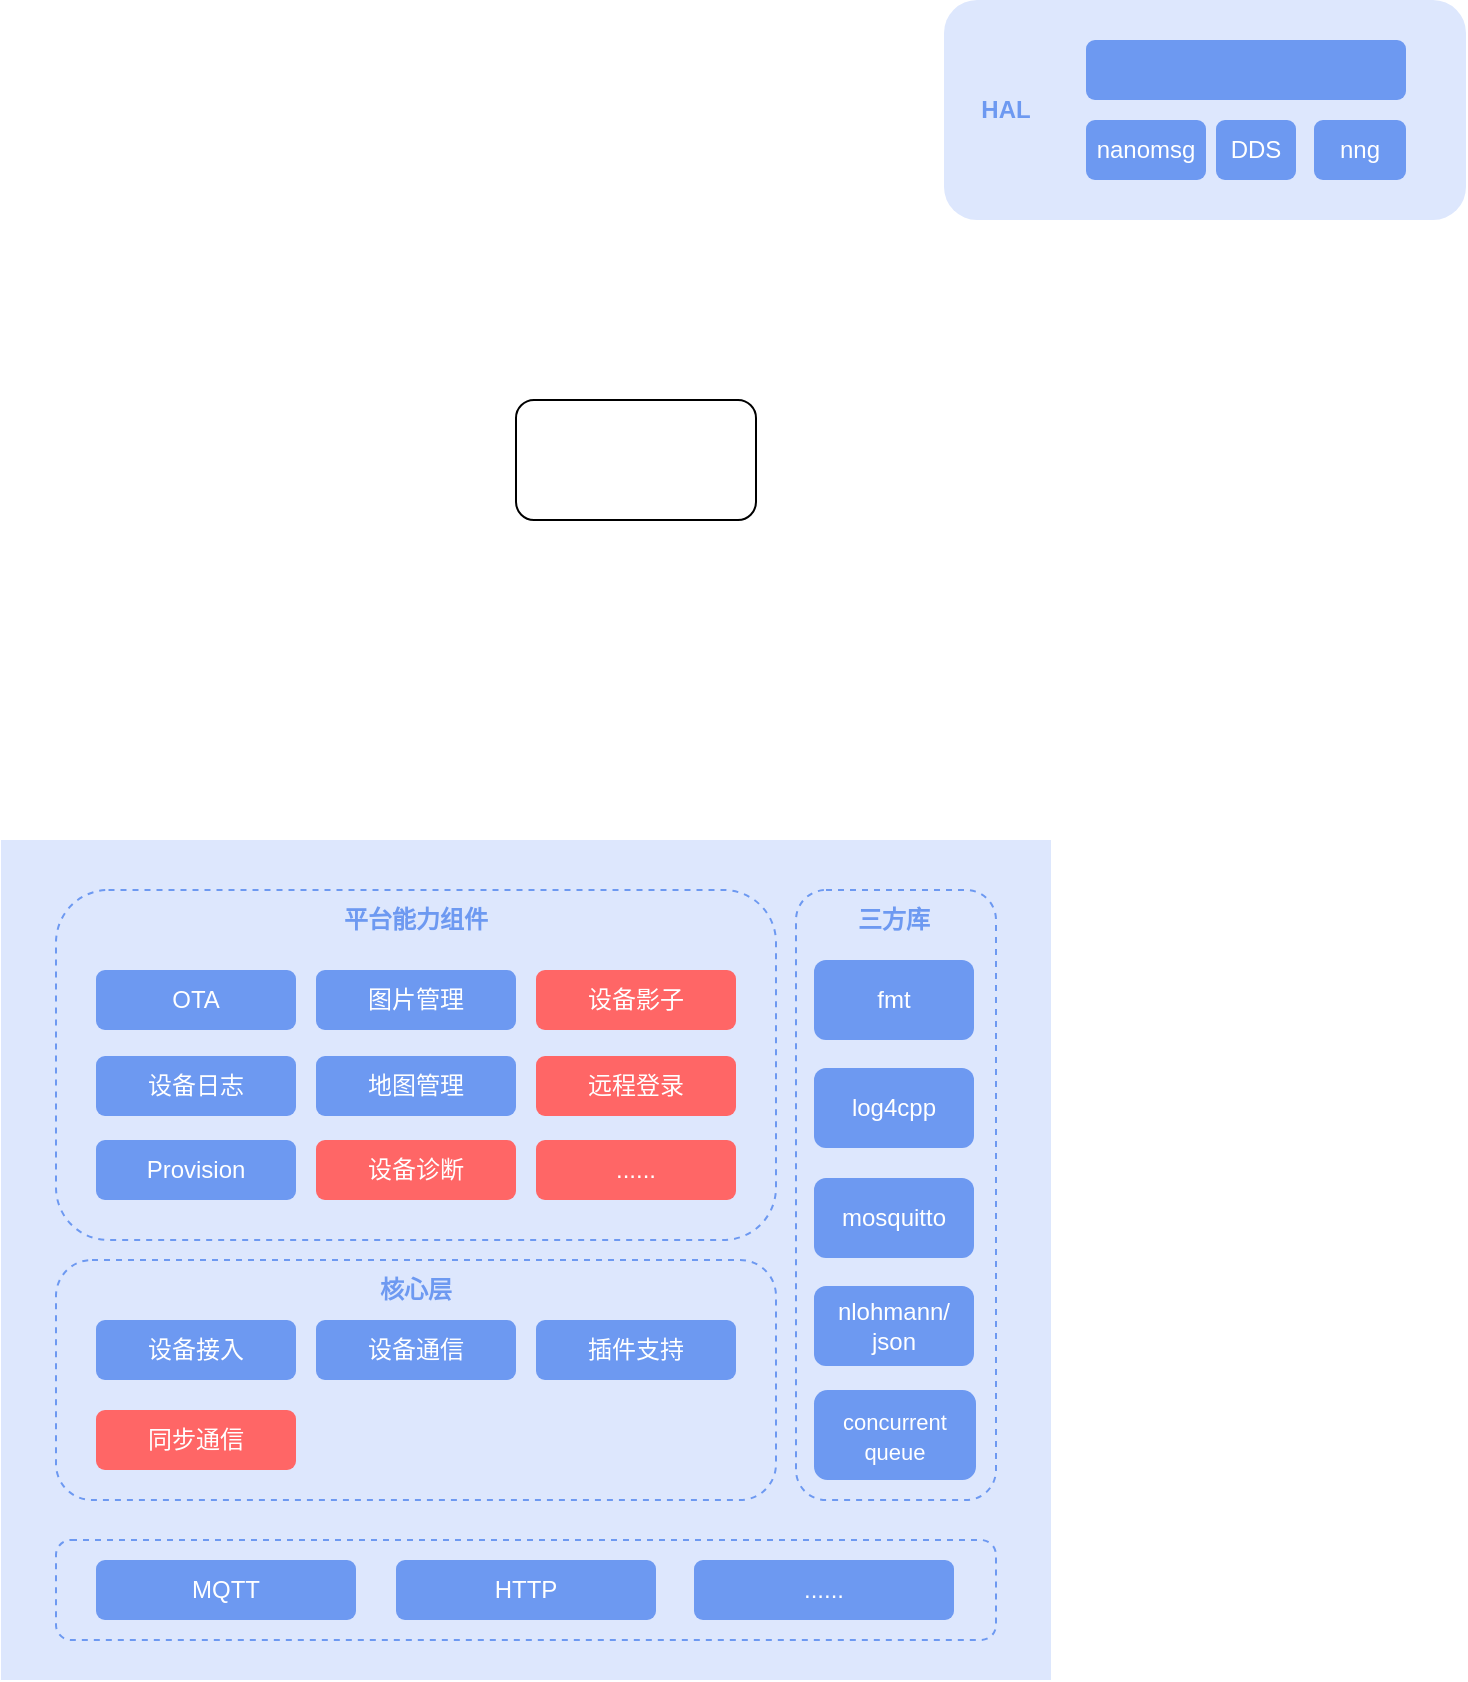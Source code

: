 <mxfile version="22.1.17" type="github">
  <diagram id="prtHgNgQTEPvFCAcTncT" name="Page-1">
    <mxGraphModel dx="1434" dy="746" grid="1" gridSize="10" guides="1" tooltips="1" connect="1" arrows="1" fold="1" page="1" pageScale="1" pageWidth="827" pageHeight="1169" math="0" shadow="0">
      <root>
        <mxCell id="0" />
        <mxCell id="1" parent="0" />
        <mxCell id="qaKPtoEPgV3FhxAwNnen-60" value="" style="rounded=1;whiteSpace=wrap;html=1;fillColor=#dde7fd;strokeColor=none;" vertex="1" parent="1">
          <mxGeometry x="554" y="200" width="261" height="110" as="geometry" />
        </mxCell>
        <mxCell id="qaKPtoEPgV3FhxAwNnen-61" value="" style="rounded=1;whiteSpace=wrap;html=1;strokeColor=none;fillColor=#6d99f1;fontColor=#ffffff;" vertex="1" parent="1">
          <mxGeometry x="625" y="220" width="160" height="30" as="geometry" />
        </mxCell>
        <mxCell id="qaKPtoEPgV3FhxAwNnen-62" value="nanomsg" style="rounded=1;whiteSpace=wrap;html=1;strokeColor=none;fillColor=#6d99f1;fontColor=#ffffff;" vertex="1" parent="1">
          <mxGeometry x="625" y="260" width="60" height="30" as="geometry" />
        </mxCell>
        <mxCell id="qaKPtoEPgV3FhxAwNnen-63" value="DDS" style="rounded=1;whiteSpace=wrap;html=1;strokeColor=none;fillColor=#6d99f1;fontColor=#ffffff;" vertex="1" parent="1">
          <mxGeometry x="690" y="260" width="40" height="30" as="geometry" />
        </mxCell>
        <mxCell id="qaKPtoEPgV3FhxAwNnen-64" value="HAL" style="text;html=1;strokeColor=none;fillColor=none;align=center;verticalAlign=middle;whiteSpace=wrap;rounded=0;fontColor=#6d99f1;fontStyle=1" vertex="1" parent="1">
          <mxGeometry x="550" y="240" width="70" height="30" as="geometry" />
        </mxCell>
        <mxCell id="qaKPtoEPgV3FhxAwNnen-72" value="nng" style="rounded=1;whiteSpace=wrap;html=1;strokeColor=none;fillColor=#6d99f1;fontColor=#ffffff;" vertex="1" parent="1">
          <mxGeometry x="739" y="260" width="46" height="30" as="geometry" />
        </mxCell>
        <mxCell id="qaKPtoEPgV3FhxAwNnen-79" value="" style="rounded=0;whiteSpace=wrap;html=1;fillColor=#dde7fd;strokeColor=none;glass=0;shadow=0;" vertex="1" parent="1">
          <mxGeometry x="82.5" y="620" width="525" height="420" as="geometry" />
        </mxCell>
        <mxCell id="qaKPtoEPgV3FhxAwNnen-80" value="MQTT" style="rounded=1;whiteSpace=wrap;html=1;strokeColor=none;fillColor=#6d99f1;fontColor=#ffffff;" vertex="1" parent="1">
          <mxGeometry x="130" y="980" width="130" height="30" as="geometry" />
        </mxCell>
        <mxCell id="qaKPtoEPgV3FhxAwNnen-81" value="HTTP" style="rounded=1;whiteSpace=wrap;html=1;strokeColor=none;fillColor=#6d99f1;fontColor=#ffffff;" vertex="1" parent="1">
          <mxGeometry x="280" y="980" width="130" height="30" as="geometry" />
        </mxCell>
        <mxCell id="qaKPtoEPgV3FhxAwNnen-82" value="" style="rounded=1;whiteSpace=wrap;html=1;fillColor=none;dashed=1;strokeColor=#6d99f1;" vertex="1" parent="1">
          <mxGeometry x="110" y="830" width="360" height="120" as="geometry" />
        </mxCell>
        <mxCell id="qaKPtoEPgV3FhxAwNnen-84" value="核心层" style="text;html=1;strokeColor=none;fillColor=none;align=center;verticalAlign=middle;whiteSpace=wrap;rounded=0;fontColor=#6d99f1;fontStyle=1" vertex="1" parent="1">
          <mxGeometry x="255" y="830" width="70" height="30" as="geometry" />
        </mxCell>
        <mxCell id="qaKPtoEPgV3FhxAwNnen-86" value="" style="rounded=1;whiteSpace=wrap;html=1;fillColor=none;dashed=1;strokeColor=#6d99f1;" vertex="1" parent="1">
          <mxGeometry x="110" y="645" width="360" height="175" as="geometry" />
        </mxCell>
        <mxCell id="qaKPtoEPgV3FhxAwNnen-88" value="平台能力组件" style="text;html=1;strokeColor=none;fillColor=none;align=center;verticalAlign=middle;whiteSpace=wrap;rounded=0;fontColor=#6d99f1;fontStyle=1" vertex="1" parent="1">
          <mxGeometry x="250" y="645" width="80" height="30" as="geometry" />
        </mxCell>
        <mxCell id="qaKPtoEPgV3FhxAwNnen-89" value="设备日志" style="rounded=1;whiteSpace=wrap;html=1;strokeColor=none;fillColor=#6d99f1;fontColor=#ffffff;" vertex="1" parent="1">
          <mxGeometry x="130" y="728" width="100" height="30" as="geometry" />
        </mxCell>
        <mxCell id="qaKPtoEPgV3FhxAwNnen-91" value="" style="rounded=1;whiteSpace=wrap;html=1;" vertex="1" parent="1">
          <mxGeometry x="340" y="400" width="120" height="60" as="geometry" />
        </mxCell>
        <mxCell id="qaKPtoEPgV3FhxAwNnen-93" value="OTA" style="rounded=1;whiteSpace=wrap;html=1;strokeColor=none;fillColor=#6d99f1;fontColor=#ffffff;" vertex="1" parent="1">
          <mxGeometry x="130" y="685" width="100" height="30" as="geometry" />
        </mxCell>
        <mxCell id="qaKPtoEPgV3FhxAwNnen-95" value="设备影子" style="rounded=1;whiteSpace=wrap;html=1;strokeColor=none;fillColor=#FF6666;fontColor=#ffffff;" vertex="1" parent="1">
          <mxGeometry x="350" y="685" width="100" height="30" as="geometry" />
        </mxCell>
        <mxCell id="qaKPtoEPgV3FhxAwNnen-96" value="远程登录" style="rounded=1;whiteSpace=wrap;html=1;strokeColor=none;fillColor=#FF6666;fontColor=#ffffff;" vertex="1" parent="1">
          <mxGeometry x="350" y="728" width="100" height="30" as="geometry" />
        </mxCell>
        <mxCell id="qaKPtoEPgV3FhxAwNnen-97" value="设备诊断" style="rounded=1;whiteSpace=wrap;html=1;strokeColor=none;fillColor=#FF6666;fontColor=#ffffff;" vertex="1" parent="1">
          <mxGeometry x="240" y="770" width="100" height="30" as="geometry" />
        </mxCell>
        <mxCell id="qaKPtoEPgV3FhxAwNnen-98" value="图片管理" style="rounded=1;whiteSpace=wrap;html=1;strokeColor=none;fillColor=#6d99f1;fontColor=#ffffff;" vertex="1" parent="1">
          <mxGeometry x="240" y="685" width="100" height="30" as="geometry" />
        </mxCell>
        <mxCell id="qaKPtoEPgV3FhxAwNnen-99" value="地图管理" style="rounded=1;whiteSpace=wrap;html=1;strokeColor=none;fillColor=#6d99f1;fontColor=#ffffff;" vertex="1" parent="1">
          <mxGeometry x="240" y="728" width="100" height="30" as="geometry" />
        </mxCell>
        <mxCell id="qaKPtoEPgV3FhxAwNnen-100" value="设备接入" style="rounded=1;whiteSpace=wrap;html=1;strokeColor=none;fillColor=#6d99f1;fontColor=#ffffff;" vertex="1" parent="1">
          <mxGeometry x="130" y="860" width="100" height="30" as="geometry" />
        </mxCell>
        <mxCell id="qaKPtoEPgV3FhxAwNnen-101" value="设备通信" style="rounded=1;whiteSpace=wrap;html=1;strokeColor=none;fillColor=#6d99f1;fontColor=#ffffff;" vertex="1" parent="1">
          <mxGeometry x="240" y="860" width="100" height="30" as="geometry" />
        </mxCell>
        <mxCell id="qaKPtoEPgV3FhxAwNnen-102" value="插件支持" style="rounded=1;whiteSpace=wrap;html=1;strokeColor=none;fillColor=#6d99f1;fontColor=#ffffff;" vertex="1" parent="1">
          <mxGeometry x="350" y="860" width="100" height="30" as="geometry" />
        </mxCell>
        <mxCell id="qaKPtoEPgV3FhxAwNnen-104" value="......" style="rounded=1;whiteSpace=wrap;html=1;strokeColor=none;fillColor=#FF6666;fontColor=#ffffff;" vertex="1" parent="1">
          <mxGeometry x="350" y="770" width="100" height="30" as="geometry" />
        </mxCell>
        <mxCell id="qaKPtoEPgV3FhxAwNnen-105" value="" style="rounded=1;whiteSpace=wrap;html=1;fillColor=none;dashed=1;strokeColor=#6d99f1;" vertex="1" parent="1">
          <mxGeometry x="480" y="645" width="100" height="305" as="geometry" />
        </mxCell>
        <mxCell id="qaKPtoEPgV3FhxAwNnen-106" value="三方库" style="text;html=1;strokeColor=none;fillColor=none;align=center;verticalAlign=middle;whiteSpace=wrap;rounded=0;fontColor=#6d99f1;fontStyle=1" vertex="1" parent="1">
          <mxGeometry x="489" y="645" width="80" height="30" as="geometry" />
        </mxCell>
        <mxCell id="qaKPtoEPgV3FhxAwNnen-107" value="fmt" style="rounded=1;whiteSpace=wrap;html=1;strokeColor=none;fillColor=#6d99f1;fontColor=#ffffff;" vertex="1" parent="1">
          <mxGeometry x="489" y="680" width="80" height="40" as="geometry" />
        </mxCell>
        <mxCell id="qaKPtoEPgV3FhxAwNnen-108" value="Provision" style="rounded=1;whiteSpace=wrap;html=1;strokeColor=none;fillColor=#6d99f1;fontColor=#ffffff;" vertex="1" parent="1">
          <mxGeometry x="130" y="770" width="100" height="30" as="geometry" />
        </mxCell>
        <mxCell id="qaKPtoEPgV3FhxAwNnen-109" value="同步通信" style="rounded=1;whiteSpace=wrap;html=1;strokeColor=none;fillColor=#FF6666;fontColor=#ffffff;" vertex="1" parent="1">
          <mxGeometry x="130" y="905" width="100" height="30" as="geometry" />
        </mxCell>
        <mxCell id="qaKPtoEPgV3FhxAwNnen-110" value="log4cpp" style="rounded=1;whiteSpace=wrap;html=1;strokeColor=none;fillColor=#6d99f1;fontColor=#ffffff;" vertex="1" parent="1">
          <mxGeometry x="489" y="734" width="80" height="40" as="geometry" />
        </mxCell>
        <mxCell id="qaKPtoEPgV3FhxAwNnen-112" value="" style="rounded=1;whiteSpace=wrap;html=1;fillColor=none;dashed=1;strokeColor=#6d99f1;" vertex="1" parent="1">
          <mxGeometry x="110" y="970" width="470" height="50" as="geometry" />
        </mxCell>
        <mxCell id="qaKPtoEPgV3FhxAwNnen-111" value="mosquitto" style="rounded=1;whiteSpace=wrap;html=1;strokeColor=none;fillColor=#6d99f1;fontColor=#ffffff;" vertex="1" parent="1">
          <mxGeometry x="489" y="789" width="80" height="40" as="geometry" />
        </mxCell>
        <mxCell id="qaKPtoEPgV3FhxAwNnen-113" value="......" style="rounded=1;whiteSpace=wrap;html=1;strokeColor=none;fillColor=#6d99f1;fontColor=#ffffff;" vertex="1" parent="1">
          <mxGeometry x="429" y="980" width="130" height="30" as="geometry" />
        </mxCell>
        <mxCell id="qaKPtoEPgV3FhxAwNnen-114" value="nlohmann/&lt;br&gt;json" style="rounded=1;whiteSpace=wrap;html=1;strokeColor=none;fillColor=#6d99f1;fontColor=#ffffff;" vertex="1" parent="1">
          <mxGeometry x="489" y="843" width="80" height="40" as="geometry" />
        </mxCell>
        <mxCell id="qaKPtoEPgV3FhxAwNnen-116" value="&lt;font style=&quot;font-size: 11px;&quot;&gt;concurrent&lt;br&gt;queue&lt;/font&gt;" style="rounded=1;whiteSpace=wrap;html=1;strokeColor=none;fillColor=#6d99f1;fontColor=#ffffff;" vertex="1" parent="1">
          <mxGeometry x="489" y="895" width="81" height="45" as="geometry" />
        </mxCell>
      </root>
    </mxGraphModel>
  </diagram>
</mxfile>
